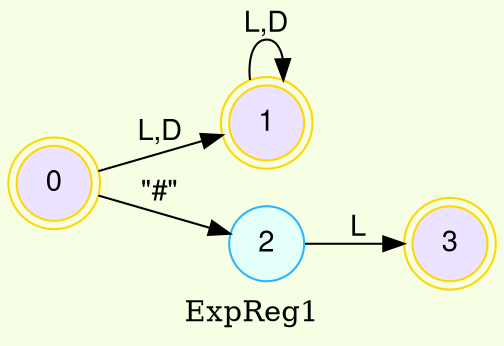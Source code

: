 digraph finite_state_machine {
	bgcolor = "#F6FFE3"
	node [fontname="Helvetica,Arial,sans-serif" ]
	edge [fontname="Helvetica,Arial,sans-serif"]
	rankdir=LR;
	node [shape = doublecircle, color = gold fillcolor="#EBE3FF" style =filled];0,1,3;
	node [shape = circle, color = "#2CB5FF" fillcolor="#E3FFFA" style =filled];

0->1[label = "L,D"];
0->2[label = "\"#\""];
1->1[label = "L,D"];
2->3[label = "L"];
label= ExpReg1}